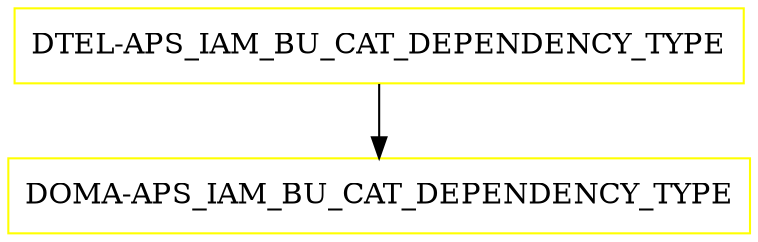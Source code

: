 digraph G {
  "DTEL-APS_IAM_BU_CAT_DEPENDENCY_TYPE" [shape=box,color=yellow];
  "DOMA-APS_IAM_BU_CAT_DEPENDENCY_TYPE" [shape=box,color=yellow,URL="./DOMA_APS_IAM_BU_CAT_DEPENDENCY_TYPE.html"];
  "DTEL-APS_IAM_BU_CAT_DEPENDENCY_TYPE" -> "DOMA-APS_IAM_BU_CAT_DEPENDENCY_TYPE";
}
